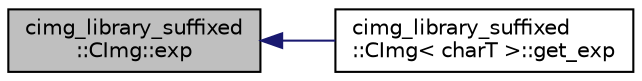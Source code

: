 digraph "cimg_library_suffixed::CImg::exp"
{
  edge [fontname="Helvetica",fontsize="10",labelfontname="Helvetica",labelfontsize="10"];
  node [fontname="Helvetica",fontsize="10",shape=record];
  rankdir="LR";
  Node1 [label="cimg_library_suffixed\l::CImg::exp",height=0.2,width=0.4,color="black", fillcolor="grey75", style="filled" fontcolor="black"];
  Node1 -> Node2 [dir="back",color="midnightblue",fontsize="10",style="solid",fontname="Helvetica"];
  Node2 [label="cimg_library_suffixed\l::CImg\< charT \>::get_exp",height=0.2,width=0.4,color="black", fillcolor="white", style="filled",URL="$structcimg__library__suffixed_1_1_c_img.html#a728c2106a69b506caf2a773362ed2769",tooltip="Compute the exponential of each pixel value ."];
}
